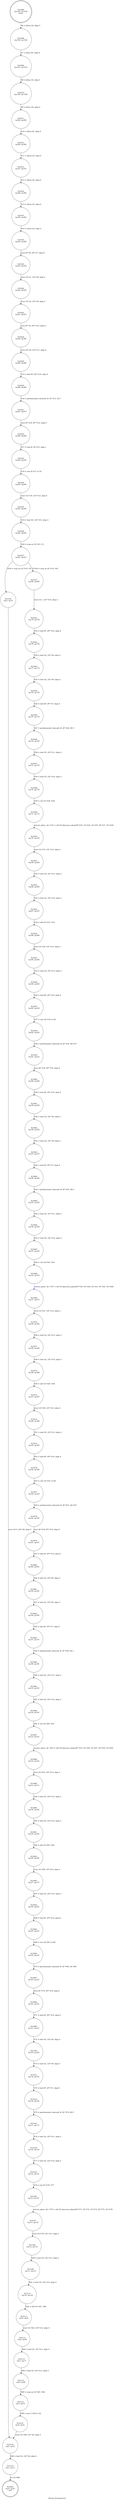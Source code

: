 digraph bitmap_decompress4 {
label="bitmap_decompress4"
15005 [label="N15005\n(rp:0, ep:0)\nexit", shape="doublecircle"]
15006 [label="N15006\n(rp:103, ep:103)\nentry", shape="doublecircle"]
15006 -> 15008 [label="%6 = alloca i32, align 4"]
15008 [label="N15008\n(rp:102, ep:102)", shape="circle"]
15008 -> 15009 [label="%7 = alloca i8*, align 8"]
15009 [label="N15009\n(rp:101, ep:101)", shape="circle"]
15009 -> 15010 [label="%8 = alloca i32, align 4"]
15010 [label="N15010\n(rp:100, ep:100)", shape="circle"]
15010 -> 15011 [label="%9 = alloca i32, align 4"]
15011 [label="N15011\n(rp:99, ep:99)", shape="circle"]
15011 -> 15012 [label="%10 = alloca i8*, align 8"]
15012 [label="N15012\n(rp:98, ep:98)", shape="circle"]
15012 -> 15013 [label="%11 = alloca i32, align 4"]
15013 [label="N15013\n(rp:97, ep:97)", shape="circle"]
15013 -> 15014 [label="%12 = alloca i32, align 4"]
15014 [label="N15014\n(rp:96, ep:96)", shape="circle"]
15014 -> 15015 [label="%13 = alloca i32, align 4"]
15015 [label="N15015\n(rp:95, ep:95)", shape="circle"]
15015 -> 15016 [label="%14 = alloca i32, align 4"]
15016 [label="N15016\n(rp:94, ep:94)", shape="circle"]
15016 -> 15018 [label="store i8* %0, i8** %7, align 8"]
15018 [label="N15018\n(rp:93, ep:93)", shape="circle"]
15018 -> 15020 [label="store i32 %1, i32* %8, align 4"]
15020 [label="N15020\n(rp:92, ep:92)", shape="circle"]
15020 -> 15022 [label="store i32 %2, i32* %9, align 4"]
15022 [label="N15022\n(rp:91, ep:91)", shape="circle"]
15022 -> 15024 [label="store i8* %3, i8** %10, align 8"]
15024 [label="N15024\n(rp:90, ep:90)", shape="circle"]
15024 -> 15029 [label="store i32 %4, i32* %11, align 4"]
15029 [label="N15029\n(rp:89, ep:89)", shape="circle"]
15029 -> 15030 [label="%15 = load i8*, i8** %10, align 8"]
15030 [label="N15030\n(rp:88, ep:88)", shape="circle"]
15030 -> 15031 [label="%16 = getelementptr inbounds i8, i8* %15, i32 1"]
15031 [label="N15031\n(rp:87, ep:87)", shape="circle"]
15031 -> 15032 [label="store i8* %16, i8** %10, align 8"]
15032 [label="N15032\n(rp:86, ep:86)", shape="circle"]
15032 -> 15033 [label="%17 = load i8, i8* %15, align 1"]
15033 [label="N15033\n(rp:85, ep:85)", shape="circle"]
15033 -> 15034 [label="%18 = zext i8 %17 to i32"]
15034 [label="N15034\n(rp:84, ep:84)", shape="circle"]
15034 -> 15035 [label="store i32 %18, i32* %12, align 4"]
15035 [label="N15035\n(rp:83, ep:83)", shape="circle"]
15035 -> 15036 [label="%19 = load i32, i32* %12, align 4"]
15036 [label="N15036\n(rp:82, ep:82)", shape="circle"]
15036 -> 15037 [label="%20 = icmp ne i32 %19, 16"]
15037 [label="N15037\n(rp:81, ep:81)", shape="circle"]
15037 -> 15120 [label="[%20 = icmp ne i32 %19, 16]"]
15037 -> 15121 [label="[!(%20 = icmp ne i32 %19, 16)]"]
15041 [label="N15041\n(rp:79, ep:79)", shape="circle"]
15041 -> 15042 [label="%23 = load i8*, i8** %10, align 8"]
15042 [label="N15042\n(rp:78, ep:78)", shape="circle"]
15042 -> 15043 [label="%24 = load i32, i32* %8, align 4"]
15043 [label="N15043\n(rp:77, ep:77)", shape="circle"]
15043 -> 15044 [label="%25 = load i32, i32* %9, align 4"]
15044 [label="N15044\n(rp:76, ep:76)", shape="circle"]
15044 -> 15045 [label="%26 = load i8*, i8** %7, align 8"]
15045 [label="N15045\n(rp:75, ep:75)", shape="circle"]
15045 -> 15046 [label="%27 = getelementptr inbounds i8, i8* %26, i64 3"]
15046 [label="N15046\n(rp:74, ep:74)", shape="circle"]
15046 -> 15047 [label="%28 = load i32, i32* %11, align 4"]
15047 [label="N15047\n(rp:73, ep:73)", shape="circle"]
15047 -> 15048 [label="%29 = load i32, i32* %14, align 4"]
15048 [label="N15048\n(rp:72, ep:72)", shape="circle"]
15048 -> 15049 [label="%30 = sub i32 %28, %29"]
15049 [label="N15049\n(rp:71, ep:71)", shape="circle"]
15049 -> 15050 [label="process_plane --@-- %31 = call i32 @process_plane(i8* %23, i32 %24, i32 %25, i8* %27, i32 %30)", style="dashed", color="blue"]
15050 [label="N15050\n(rp:70, ep:70)", shape="circle"]
15050 -> 15051 [label="store i32 %31, i32* %13, align 4"]
15051 [label="N15051\n(rp:69, ep:69)", shape="circle"]
15051 -> 15052 [label="%32 = load i32, i32* %13, align 4"]
15052 [label="N15052\n(rp:68, ep:68)", shape="circle"]
15052 -> 15053 [label="%33 = load i32, i32* %14, align 4"]
15053 [label="N15053\n(rp:67, ep:67)", shape="circle"]
15053 -> 15054 [label="%34 = add i32 %33, %32"]
15054 [label="N15054\n(rp:66, ep:66)", shape="circle"]
15054 -> 15055 [label="store i32 %34, i32* %14, align 4"]
15055 [label="N15055\n(rp:65, ep:65)", shape="circle"]
15055 -> 15056 [label="%35 = load i32, i32* %13, align 4"]
15056 [label="N15056\n(rp:64, ep:64)", shape="circle"]
15056 -> 15057 [label="%36 = load i8*, i8** %10, align 8"]
15057 [label="N15057\n(rp:63, ep:63)", shape="circle"]
15057 -> 15058 [label="%37 = sext i32 %35 to i64"]
15058 [label="N15058\n(rp:62, ep:62)", shape="circle"]
15058 -> 15059 [label="%38 = getelementptr inbounds i8, i8* %36, i64 %37"]
15059 [label="N15059\n(rp:61, ep:61)", shape="circle"]
15059 -> 15060 [label="store i8* %38, i8** %10, align 8"]
15060 [label="N15060\n(rp:60, ep:60)", shape="circle"]
15060 -> 15061 [label="%39 = load i8*, i8** %10, align 8"]
15061 [label="N15061\n(rp:59, ep:59)", shape="circle"]
15061 -> 15062 [label="%40 = load i32, i32* %8, align 4"]
15062 [label="N15062\n(rp:58, ep:58)", shape="circle"]
15062 -> 15063 [label="%41 = load i32, i32* %9, align 4"]
15063 [label="N15063\n(rp:57, ep:57)", shape="circle"]
15063 -> 15064 [label="%42 = load i8*, i8** %7, align 8"]
15064 [label="N15064\n(rp:56, ep:56)", shape="circle"]
15064 -> 15065 [label="%43 = getelementptr inbounds i8, i8* %42, i64 2"]
15065 [label="N15065\n(rp:55, ep:55)", shape="circle"]
15065 -> 15066 [label="%44 = load i32, i32* %11, align 4"]
15066 [label="N15066\n(rp:54, ep:54)", shape="circle"]
15066 -> 15067 [label="%45 = load i32, i32* %14, align 4"]
15067 [label="N15067\n(rp:53, ep:53)", shape="circle"]
15067 -> 15068 [label="%46 = sub i32 %44, %45"]
15068 [label="N15068\n(rp:52, ep:52)", shape="circle"]
15068 -> 15069 [label="process_plane --@-- %47 = call i32 @process_plane(i8* %39, i32 %40, i32 %41, i8* %43, i32 %46)", style="dashed", color="blue"]
15069 [label="N15069\n(rp:51, ep:51)", shape="circle"]
15069 -> 15070 [label="store i32 %47, i32* %13, align 4"]
15070 [label="N15070\n(rp:50, ep:50)", shape="circle"]
15070 -> 15071 [label="%48 = load i32, i32* %13, align 4"]
15071 [label="N15071\n(rp:49, ep:49)", shape="circle"]
15071 -> 15072 [label="%49 = load i32, i32* %14, align 4"]
15072 [label="N15072\n(rp:48, ep:48)", shape="circle"]
15072 -> 15073 [label="%50 = add i32 %49, %48"]
15073 [label="N15073\n(rp:47, ep:47)", shape="circle"]
15073 -> 15074 [label="store i32 %50, i32* %14, align 4"]
15074 [label="N15074\n(rp:46, ep:46)", shape="circle"]
15074 -> 15075 [label="%51 = load i32, i32* %13, align 4"]
15075 [label="N15075\n(rp:45, ep:45)", shape="circle"]
15075 -> 15076 [label="%52 = load i8*, i8** %10, align 8"]
15076 [label="N15076\n(rp:44, ep:44)", shape="circle"]
15076 -> 15077 [label="%53 = sext i32 %51 to i64"]
15077 [label="N15077\n(rp:43, ep:43)", shape="circle"]
15077 -> 15078 [label="%54 = getelementptr inbounds i8, i8* %52, i64 %53"]
15078 [label="N15078\n(rp:42, ep:42)", shape="circle"]
15078 -> 15079 [label="store i8* %54, i8** %10, align 8"]
15079 [label="N15079\n(rp:41, ep:41)", shape="circle"]
15079 -> 15080 [label="%55 = load i8*, i8** %10, align 8"]
15080 [label="N15080\n(rp:40, ep:40)", shape="circle"]
15080 -> 15081 [label="%56 = load i32, i32* %8, align 4"]
15081 [label="N15081\n(rp:39, ep:39)", shape="circle"]
15081 -> 15082 [label="%57 = load i32, i32* %9, align 4"]
15082 [label="N15082\n(rp:38, ep:38)", shape="circle"]
15082 -> 15083 [label="%58 = load i8*, i8** %7, align 8"]
15083 [label="N15083\n(rp:37, ep:37)", shape="circle"]
15083 -> 15084 [label="%59 = getelementptr inbounds i8, i8* %58, i64 1"]
15084 [label="N15084\n(rp:36, ep:36)", shape="circle"]
15084 -> 15085 [label="%60 = load i32, i32* %11, align 4"]
15085 [label="N15085\n(rp:35, ep:35)", shape="circle"]
15085 -> 15086 [label="%61 = load i32, i32* %14, align 4"]
15086 [label="N15086\n(rp:34, ep:34)", shape="circle"]
15086 -> 15087 [label="%62 = sub i32 %60, %61"]
15087 [label="N15087\n(rp:33, ep:33)", shape="circle"]
15087 -> 15088 [label="process_plane --@-- %63 = call i32 @process_plane(i8* %55, i32 %56, i32 %57, i8* %59, i32 %62)", style="dashed", color="blue"]
15088 [label="N15088\n(rp:32, ep:32)", shape="circle"]
15088 -> 15089 [label="store i32 %63, i32* %13, align 4"]
15089 [label="N15089\n(rp:31, ep:31)", shape="circle"]
15089 -> 15090 [label="%64 = load i32, i32* %13, align 4"]
15090 [label="N15090\n(rp:30, ep:30)", shape="circle"]
15090 -> 15091 [label="%65 = load i32, i32* %14, align 4"]
15091 [label="N15091\n(rp:29, ep:29)", shape="circle"]
15091 -> 15092 [label="%66 = add i32 %65, %64"]
15092 [label="N15092\n(rp:28, ep:28)", shape="circle"]
15092 -> 15093 [label="store i32 %66, i32* %14, align 4"]
15093 [label="N15093\n(rp:27, ep:27)", shape="circle"]
15093 -> 15094 [label="%67 = load i32, i32* %13, align 4"]
15094 [label="N15094\n(rp:26, ep:26)", shape="circle"]
15094 -> 15095 [label="%68 = load i8*, i8** %10, align 8"]
15095 [label="N15095\n(rp:25, ep:25)", shape="circle"]
15095 -> 15096 [label="%69 = sext i32 %67 to i64"]
15096 [label="N15096\n(rp:24, ep:24)", shape="circle"]
15096 -> 15097 [label="%70 = getelementptr inbounds i8, i8* %68, i64 %69"]
15097 [label="N15097\n(rp:23, ep:23)", shape="circle"]
15097 -> 15098 [label="store i8* %70, i8** %10, align 8"]
15098 [label="N15098\n(rp:22, ep:22)", shape="circle"]
15098 -> 15099 [label="%71 = load i8*, i8** %10, align 8"]
15099 [label="N15099\n(rp:21, ep:21)", shape="circle"]
15099 -> 15100 [label="%72 = load i32, i32* %8, align 4"]
15100 [label="N15100\n(rp:20, ep:20)", shape="circle"]
15100 -> 15101 [label="%73 = load i32, i32* %9, align 4"]
15101 [label="N15101\n(rp:19, ep:19)", shape="circle"]
15101 -> 15102 [label="%74 = load i8*, i8** %7, align 8"]
15102 [label="N15102\n(rp:18, ep:18)", shape="circle"]
15102 -> 15103 [label="%75 = getelementptr inbounds i8, i8* %74, i64 0"]
15103 [label="N15103\n(rp:17, ep:17)", shape="circle"]
15103 -> 15104 [label="%76 = load i32, i32* %11, align 4"]
15104 [label="N15104\n(rp:16, ep:16)", shape="circle"]
15104 -> 15105 [label="%77 = load i32, i32* %14, align 4"]
15105 [label="N15105\n(rp:15, ep:15)", shape="circle"]
15105 -> 15106 [label="%78 = sub i32 %76, %77"]
15106 [label="N15106\n(rp:14, ep:14)", shape="circle"]
15106 -> 15107 [label="process_plane --@-- %79 = call i32 @process_plane(i8* %71, i32 %72, i32 %73, i8* %75, i32 %78)", style="dashed", color="blue"]
15107 [label="N15107\n(rp:13, ep:13)", shape="circle"]
15107 -> 15108 [label="store i32 %79, i32* %13, align 4"]
15108 [label="N15108\n(rp:12, ep:12)", shape="circle"]
15108 -> 15109 [label="%80 = load i32, i32* %13, align 4"]
15109 [label="N15109\n(rp:11, ep:11)", shape="circle"]
15109 -> 15110 [label="%81 = load i32, i32* %14, align 4"]
15110 [label="N15110\n(rp:10, ep:10)", shape="circle"]
15110 -> 15111 [label="%82 = add i32 %81, %80"]
15111 [label="N15111\n(rp:9, ep:9)", shape="circle"]
15111 -> 15112 [label="store i32 %82, i32* %14, align 4"]
15112 [label="N15112\n(rp:8, ep:8)", shape="circle"]
15112 -> 15113 [label="%83 = load i32, i32* %11, align 4"]
15113 [label="N15113\n(rp:7, ep:7)", shape="circle"]
15113 -> 15114 [label="%84 = load i32, i32* %14, align 4"]
15114 [label="N15114\n(rp:6, ep:6)", shape="circle"]
15114 -> 15115 [label="%85 = icmp eq i32 %83, %84"]
15115 [label="N15115\n(rp:5, ep:5)", shape="circle"]
15115 -> 15116 [label="%86 = zext i1 %85 to i32"]
15116 [label="N15116\n(rp:4, ep:4)", shape="circle"]
15116 -> 15118 [label="store i32 %86, i32* %6, align 4"]
15118 [label="N15118\n(rp:2, ep:2)", shape="circle"]
15118 -> 15119 [label="%88 = load i32, i32* %6, align 4"]
15119 [label="N15119\n(rp:1, ep:1)", shape="circle"]
15119 -> 15005 [label="ret i32 %88"]
15120 [label="N15120\n(rp:3, ep:3)", shape="circle"]
15120 -> 15118 [label="store i32 0, i32* %6, align 4"]
15121 [label="N15121\n(rp:80, ep:80)", shape="circle"]
15121 -> 15041 [label="store i32 1, i32* %14, align 4"]
}
